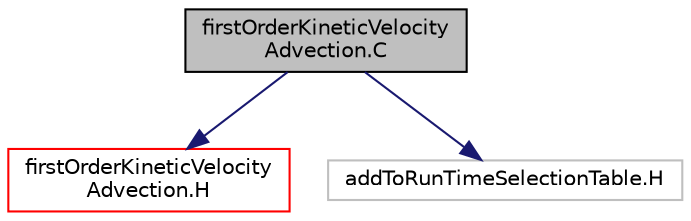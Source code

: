 digraph "firstOrderKineticVelocityAdvection.C"
{
  bgcolor="transparent";
  edge [fontname="Helvetica",fontsize="10",labelfontname="Helvetica",labelfontsize="10"];
  node [fontname="Helvetica",fontsize="10",shape=record];
  Node0 [label="firstOrderKineticVelocity\lAdvection.C",height=0.2,width=0.4,color="black", fillcolor="grey75", style="filled", fontcolor="black"];
  Node0 -> Node1 [color="midnightblue",fontsize="10",style="solid",fontname="Helvetica"];
  Node1 [label="firstOrderKineticVelocity\lAdvection.H",height=0.2,width=0.4,color="red",URL="$a00173.html"];
  Node0 -> Node42 [color="midnightblue",fontsize="10",style="solid",fontname="Helvetica"];
  Node42 [label="addToRunTimeSelectionTable.H",height=0.2,width=0.4,color="grey75"];
}

